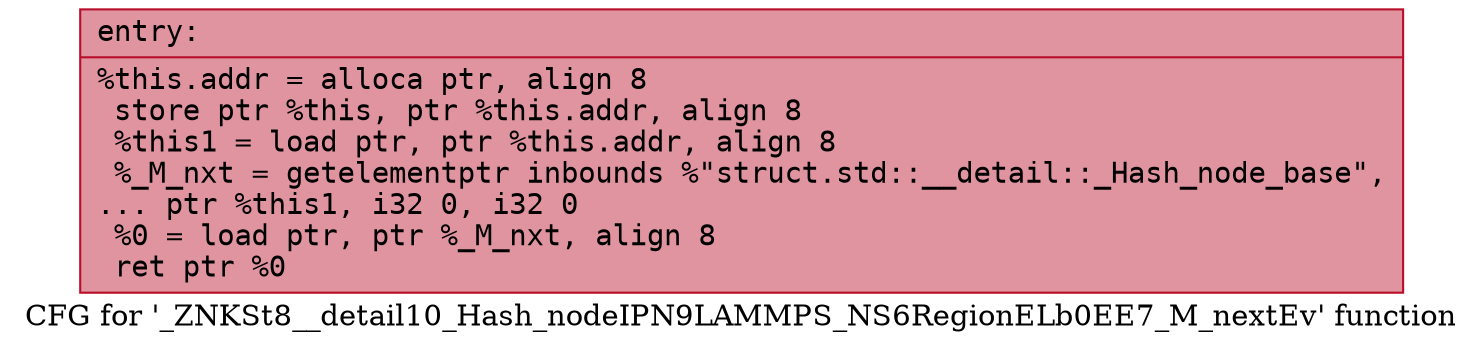 digraph "CFG for '_ZNKSt8__detail10_Hash_nodeIPN9LAMMPS_NS6RegionELb0EE7_M_nextEv' function" {
	label="CFG for '_ZNKSt8__detail10_Hash_nodeIPN9LAMMPS_NS6RegionELb0EE7_M_nextEv' function";

	Node0x561837ea52e0 [shape=record,color="#b70d28ff", style=filled, fillcolor="#b70d2870" fontname="Courier",label="{entry:\l|  %this.addr = alloca ptr, align 8\l  store ptr %this, ptr %this.addr, align 8\l  %this1 = load ptr, ptr %this.addr, align 8\l  %_M_nxt = getelementptr inbounds %\"struct.std::__detail::_Hash_node_base\",\l... ptr %this1, i32 0, i32 0\l  %0 = load ptr, ptr %_M_nxt, align 8\l  ret ptr %0\l}"];
}
